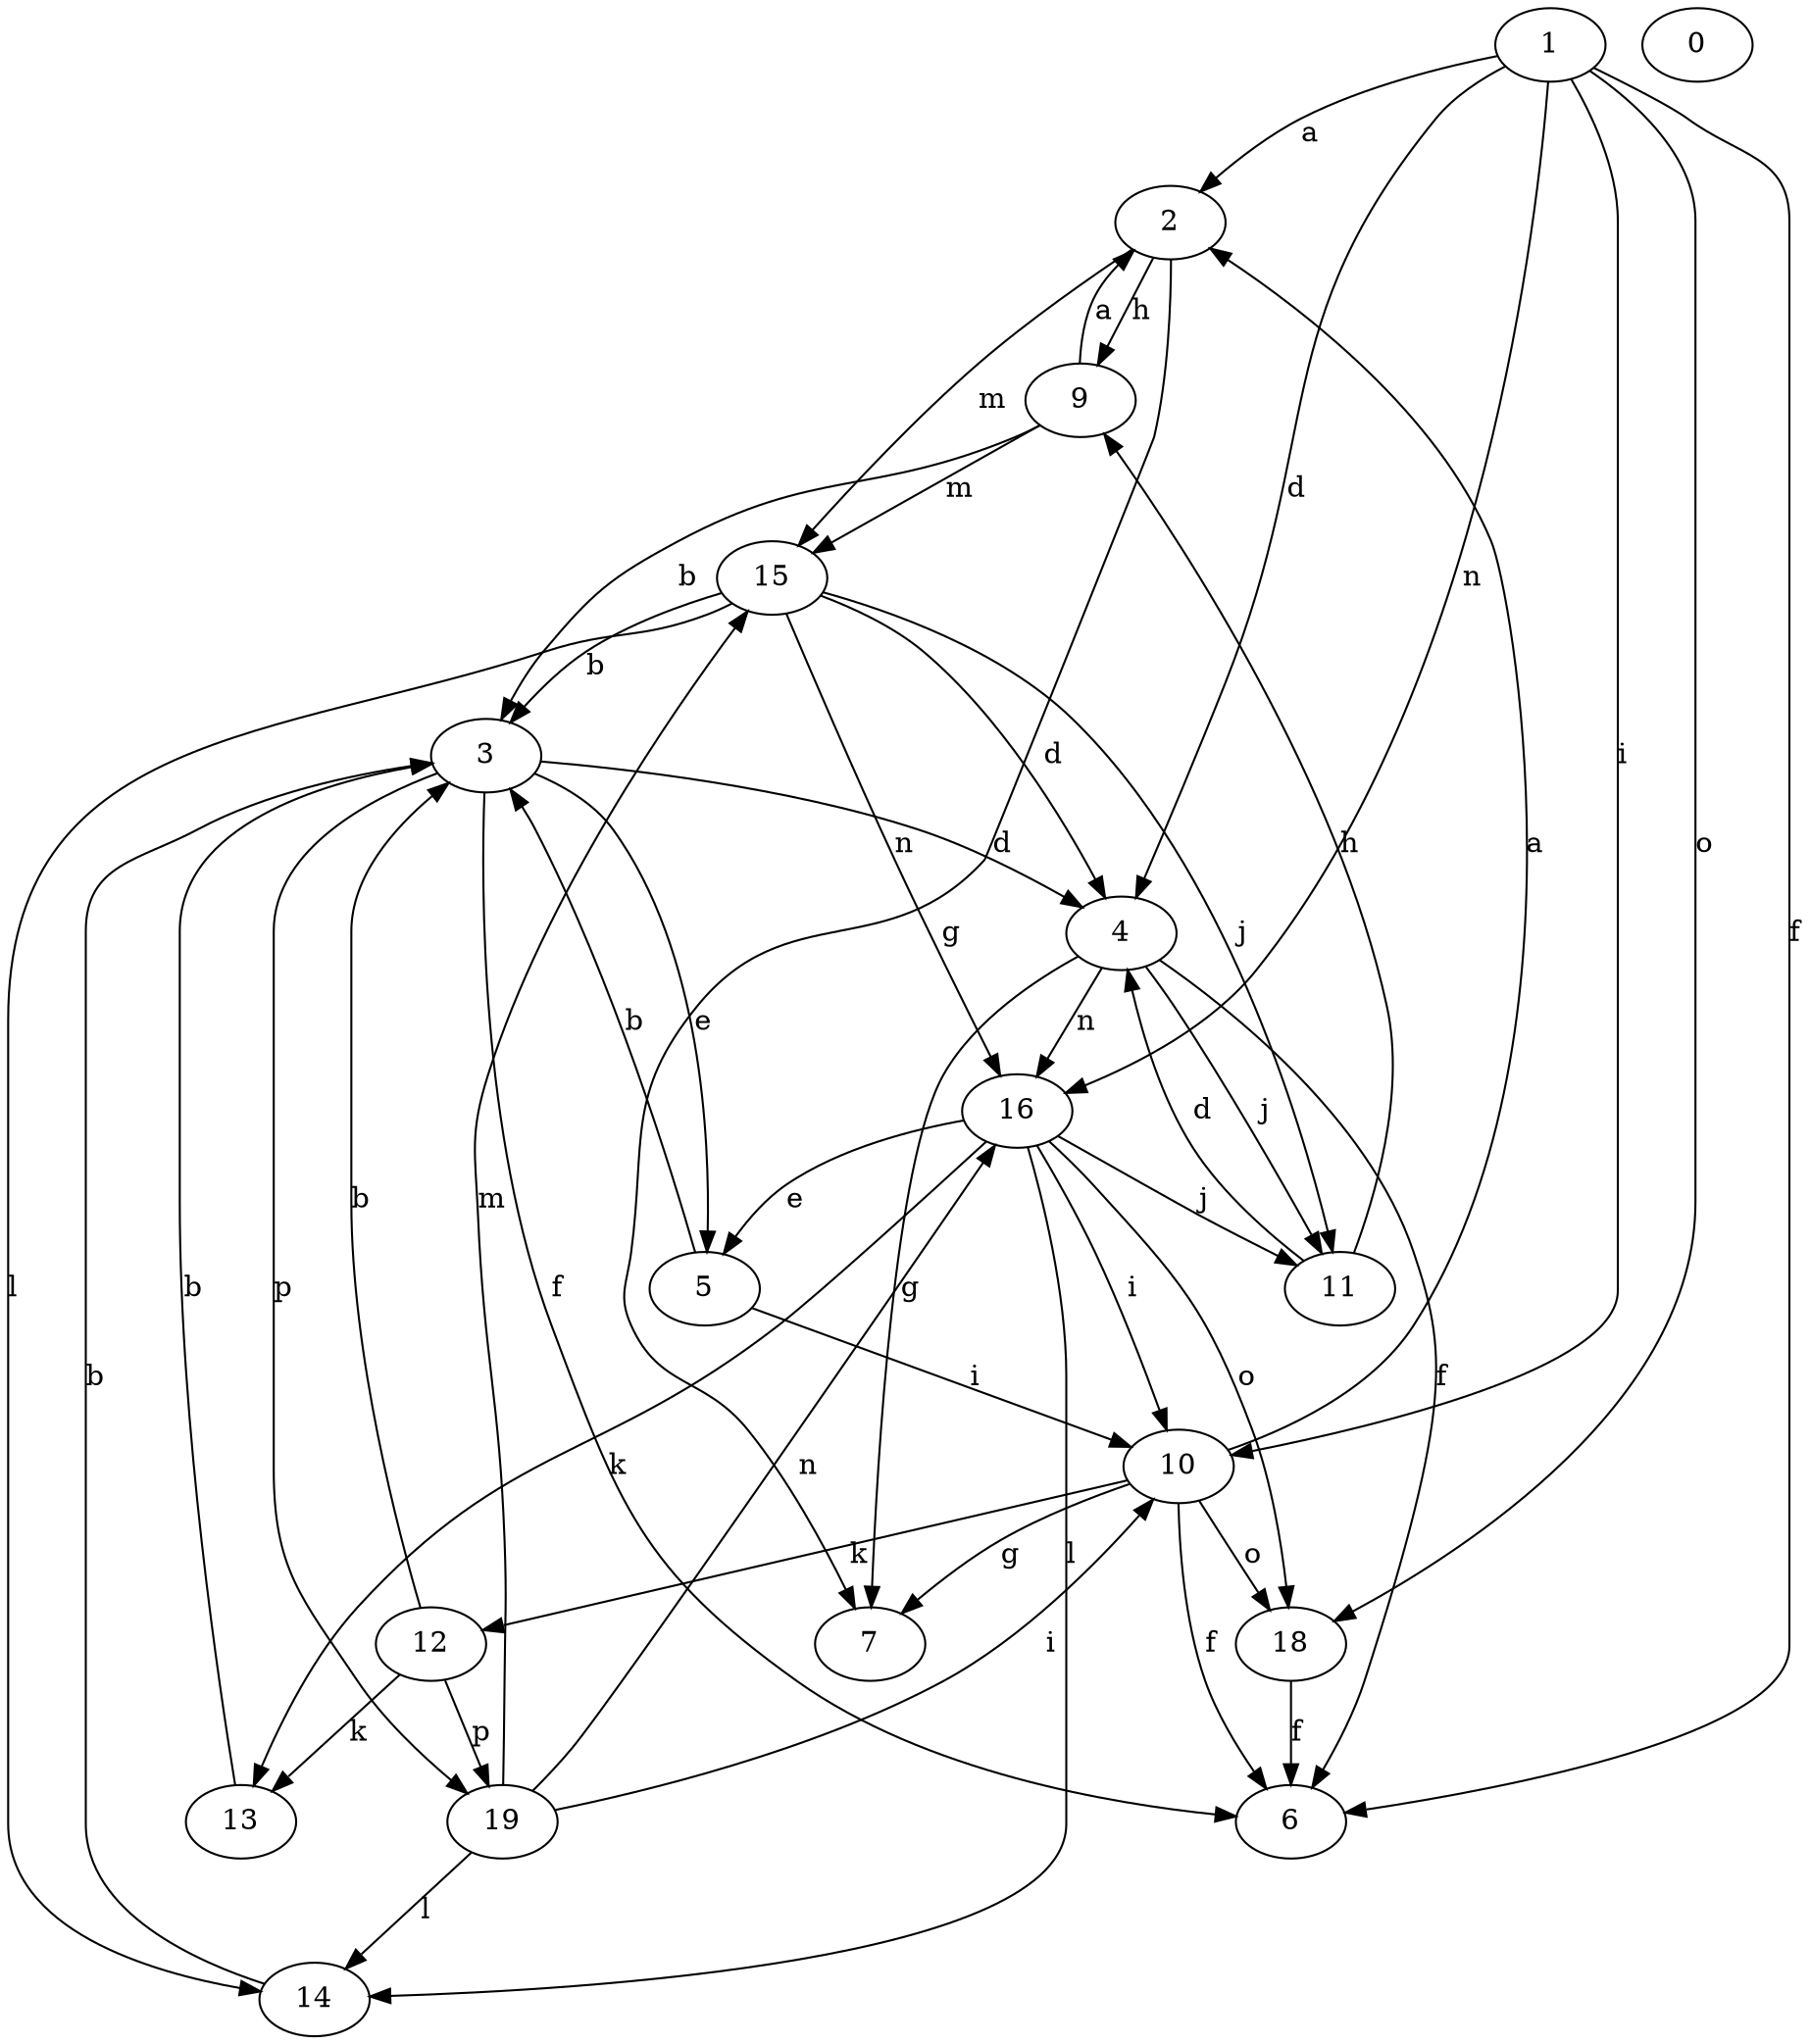 strict digraph  {
1;
2;
3;
4;
5;
6;
0;
7;
9;
10;
11;
12;
13;
14;
15;
16;
18;
19;
1 -> 2  [label=a];
1 -> 4  [label=d];
1 -> 6  [label=f];
1 -> 10  [label=i];
1 -> 16  [label=n];
1 -> 18  [label=o];
2 -> 7  [label=g];
2 -> 9  [label=h];
2 -> 15  [label=m];
3 -> 4  [label=d];
3 -> 5  [label=e];
3 -> 6  [label=f];
3 -> 19  [label=p];
4 -> 6  [label=f];
4 -> 7  [label=g];
4 -> 11  [label=j];
4 -> 16  [label=n];
5 -> 3  [label=b];
5 -> 10  [label=i];
9 -> 2  [label=a];
9 -> 3  [label=b];
9 -> 15  [label=m];
10 -> 2  [label=a];
10 -> 6  [label=f];
10 -> 7  [label=g];
10 -> 12  [label=k];
10 -> 18  [label=o];
11 -> 4  [label=d];
11 -> 9  [label=h];
12 -> 3  [label=b];
12 -> 13  [label=k];
12 -> 19  [label=p];
13 -> 3  [label=b];
14 -> 3  [label=b];
15 -> 3  [label=b];
15 -> 4  [label=d];
15 -> 11  [label=j];
15 -> 14  [label=l];
15 -> 16  [label=n];
16 -> 5  [label=e];
16 -> 10  [label=i];
16 -> 11  [label=j];
16 -> 13  [label=k];
16 -> 14  [label=l];
16 -> 18  [label=o];
18 -> 6  [label=f];
19 -> 10  [label=i];
19 -> 14  [label=l];
19 -> 15  [label=m];
19 -> 16  [label=n];
}
